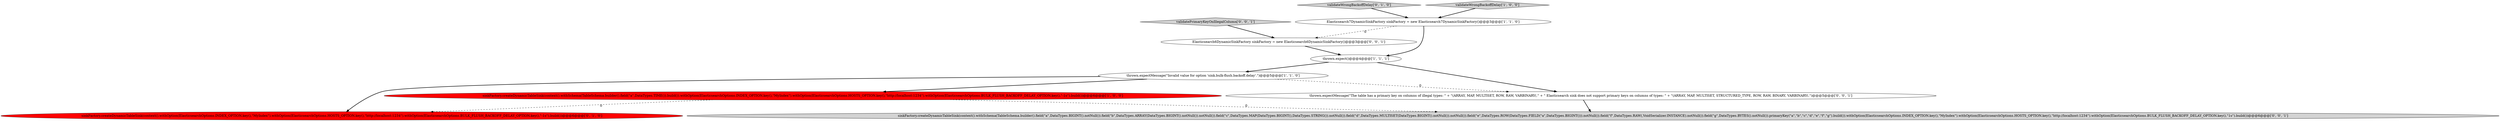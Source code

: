 digraph {
2 [style = filled, label = "thrown.expectMessage(\"Invalid value for option 'sink.bulk-flush.backoff.delay'.\")@@@5@@@['1', '1', '0']", fillcolor = white, shape = ellipse image = "AAA0AAABBB1BBB"];
4 [style = filled, label = "Elasticsearch7DynamicSinkFactory sinkFactory = new Elasticsearch7DynamicSinkFactory()@@@3@@@['1', '1', '0']", fillcolor = white, shape = ellipse image = "AAA0AAABBB1BBB"];
1 [style = filled, label = "sinkFactory.createDynamicTableSink(context().withSchema(TableSchema.builder().field(\"a\",DataTypes.TIME()).build()).withOption(ElasticsearchOptions.INDEX_OPTION.key(),\"MyIndex\").withOption(ElasticsearchOptions.HOSTS_OPTION.key(),\"http://localhost:1234\").withOption(ElasticsearchOptions.BULK_FLUSH_BACKOFF_DELAY_OPTION.key(),\"-1s\").build())@@@6@@@['1', '0', '0']", fillcolor = red, shape = ellipse image = "AAA1AAABBB1BBB"];
7 [style = filled, label = "Elasticsearch6DynamicSinkFactory sinkFactory = new Elasticsearch6DynamicSinkFactory()@@@3@@@['0', '0', '1']", fillcolor = white, shape = ellipse image = "AAA0AAABBB3BBB"];
6 [style = filled, label = "validateWrongBackoffDelay['0', '1', '0']", fillcolor = lightgray, shape = diamond image = "AAA0AAABBB2BBB"];
3 [style = filled, label = "thrown.expect()@@@4@@@['1', '1', '1']", fillcolor = white, shape = ellipse image = "AAA0AAABBB1BBB"];
8 [style = filled, label = "validatePrimaryKeyOnIllegalColumn['0', '0', '1']", fillcolor = lightgray, shape = diamond image = "AAA0AAABBB3BBB"];
5 [style = filled, label = "sinkFactory.createDynamicTableSink(context().withOption(ElasticsearchOptions.INDEX_OPTION.key(),\"MyIndex\").withOption(ElasticsearchOptions.HOSTS_OPTION.key(),\"http://localhost:1234\").withOption(ElasticsearchOptions.BULK_FLUSH_BACKOFF_DELAY_OPTION.key(),\"-1s\").build())@@@6@@@['0', '1', '0']", fillcolor = red, shape = ellipse image = "AAA1AAABBB2BBB"];
9 [style = filled, label = "sinkFactory.createDynamicTableSink(context().withSchema(TableSchema.builder().field(\"a\",DataTypes.BIGINT().notNull()).field(\"b\",DataTypes.ARRAY(DataTypes.BIGINT().notNull()).notNull()).field(\"c\",DataTypes.MAP(DataTypes.BIGINT(),DataTypes.STRING()).notNull()).field(\"d\",DataTypes.MULTISET(DataTypes.BIGINT().notNull()).notNull()).field(\"e\",DataTypes.ROW(DataTypes.FIELD(\"a\",DataTypes.BIGINT())).notNull()).field(\"f\",DataTypes.RAW(,VoidSerializer.INSTANCE).notNull()).field(\"g\",DataTypes.BYTES().notNull()).primaryKey(\"a\",\"b\",\"c\",\"d\",\"e\",\"f\",\"g\").build()).withOption(ElasticsearchOptions.INDEX_OPTION.key(),\"MyIndex\").withOption(ElasticsearchOptions.HOSTS_OPTION.key(),\"http://localhost:1234\").withOption(ElasticsearchOptions.BULK_FLUSH_BACKOFF_DELAY_OPTION.key(),\"1s\").build())@@@6@@@['0', '0', '1']", fillcolor = lightgray, shape = ellipse image = "AAA0AAABBB3BBB"];
0 [style = filled, label = "validateWrongBackoffDelay['1', '0', '0']", fillcolor = lightgray, shape = diamond image = "AAA0AAABBB1BBB"];
10 [style = filled, label = "thrown.expectMessage(\"The table has a primary key on columns of illegal types: \" + \"(ARRAY, MAP, MULTISET, ROW, RAW, VARBINARY(.\" + \" Elasticsearch sink does not support primary keys on columns of types: \" + \"(ARRAY, MAP, MULTISET, STRUCTURED_TYPE, ROW, RAW, BINARY, VARBINARY(.\")@@@5@@@['0', '0', '1']", fillcolor = white, shape = ellipse image = "AAA0AAABBB3BBB"];
3->10 [style = bold, label=""];
4->3 [style = bold, label=""];
6->4 [style = bold, label=""];
2->10 [style = dashed, label="0"];
10->9 [style = bold, label=""];
1->9 [style = dashed, label="0"];
1->5 [style = dashed, label="0"];
3->2 [style = bold, label=""];
0->4 [style = bold, label=""];
4->7 [style = dashed, label="0"];
2->1 [style = bold, label=""];
7->3 [style = bold, label=""];
8->7 [style = bold, label=""];
2->5 [style = bold, label=""];
}
